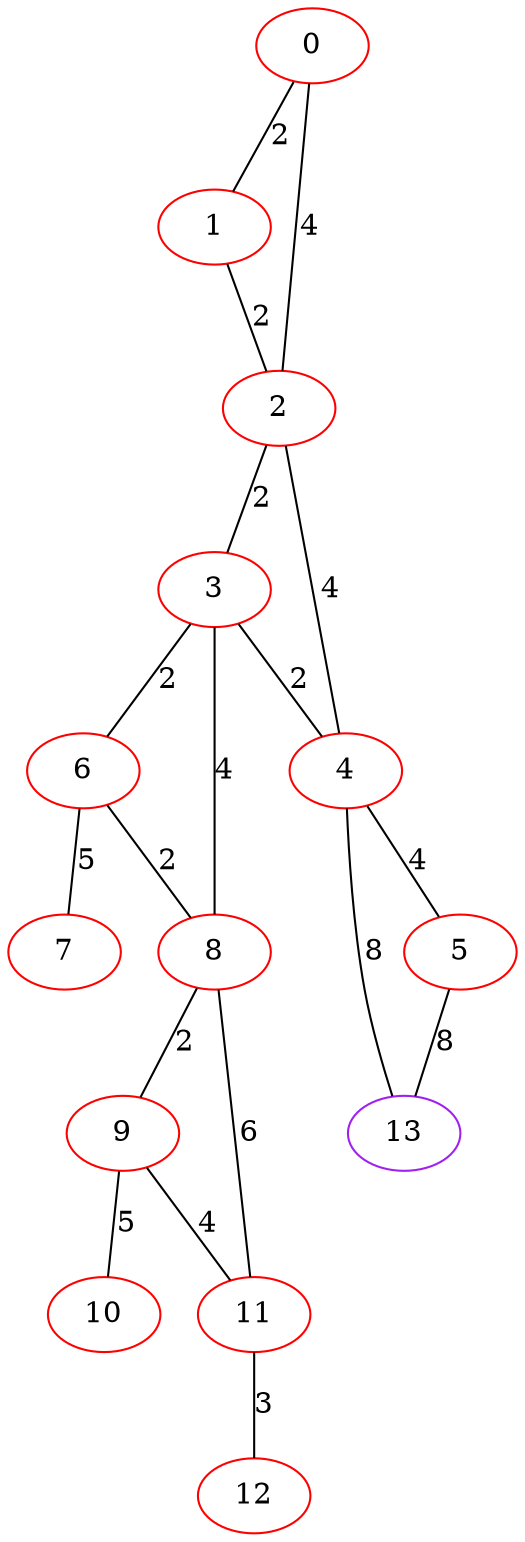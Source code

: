 graph "" {
0 [color=red, weight=1];
1 [color=red, weight=1];
2 [color=red, weight=1];
3 [color=red, weight=1];
4 [color=red, weight=1];
5 [color=red, weight=1];
6 [color=red, weight=1];
7 [color=red, weight=1];
8 [color=red, weight=1];
9 [color=red, weight=1];
10 [color=red, weight=1];
11 [color=red, weight=1];
12 [color=red, weight=1];
13 [color=purple, weight=4];
0 -- 1  [key=0, label=2];
0 -- 2  [key=0, label=4];
1 -- 2  [key=0, label=2];
2 -- 3  [key=0, label=2];
2 -- 4  [key=0, label=4];
3 -- 8  [key=0, label=4];
3 -- 4  [key=0, label=2];
3 -- 6  [key=0, label=2];
4 -- 5  [key=0, label=4];
4 -- 13  [key=0, label=8];
5 -- 13  [key=0, label=8];
6 -- 8  [key=0, label=2];
6 -- 7  [key=0, label=5];
8 -- 11  [key=0, label=6];
8 -- 9  [key=0, label=2];
9 -- 10  [key=0, label=5];
9 -- 11  [key=0, label=4];
11 -- 12  [key=0, label=3];
}
